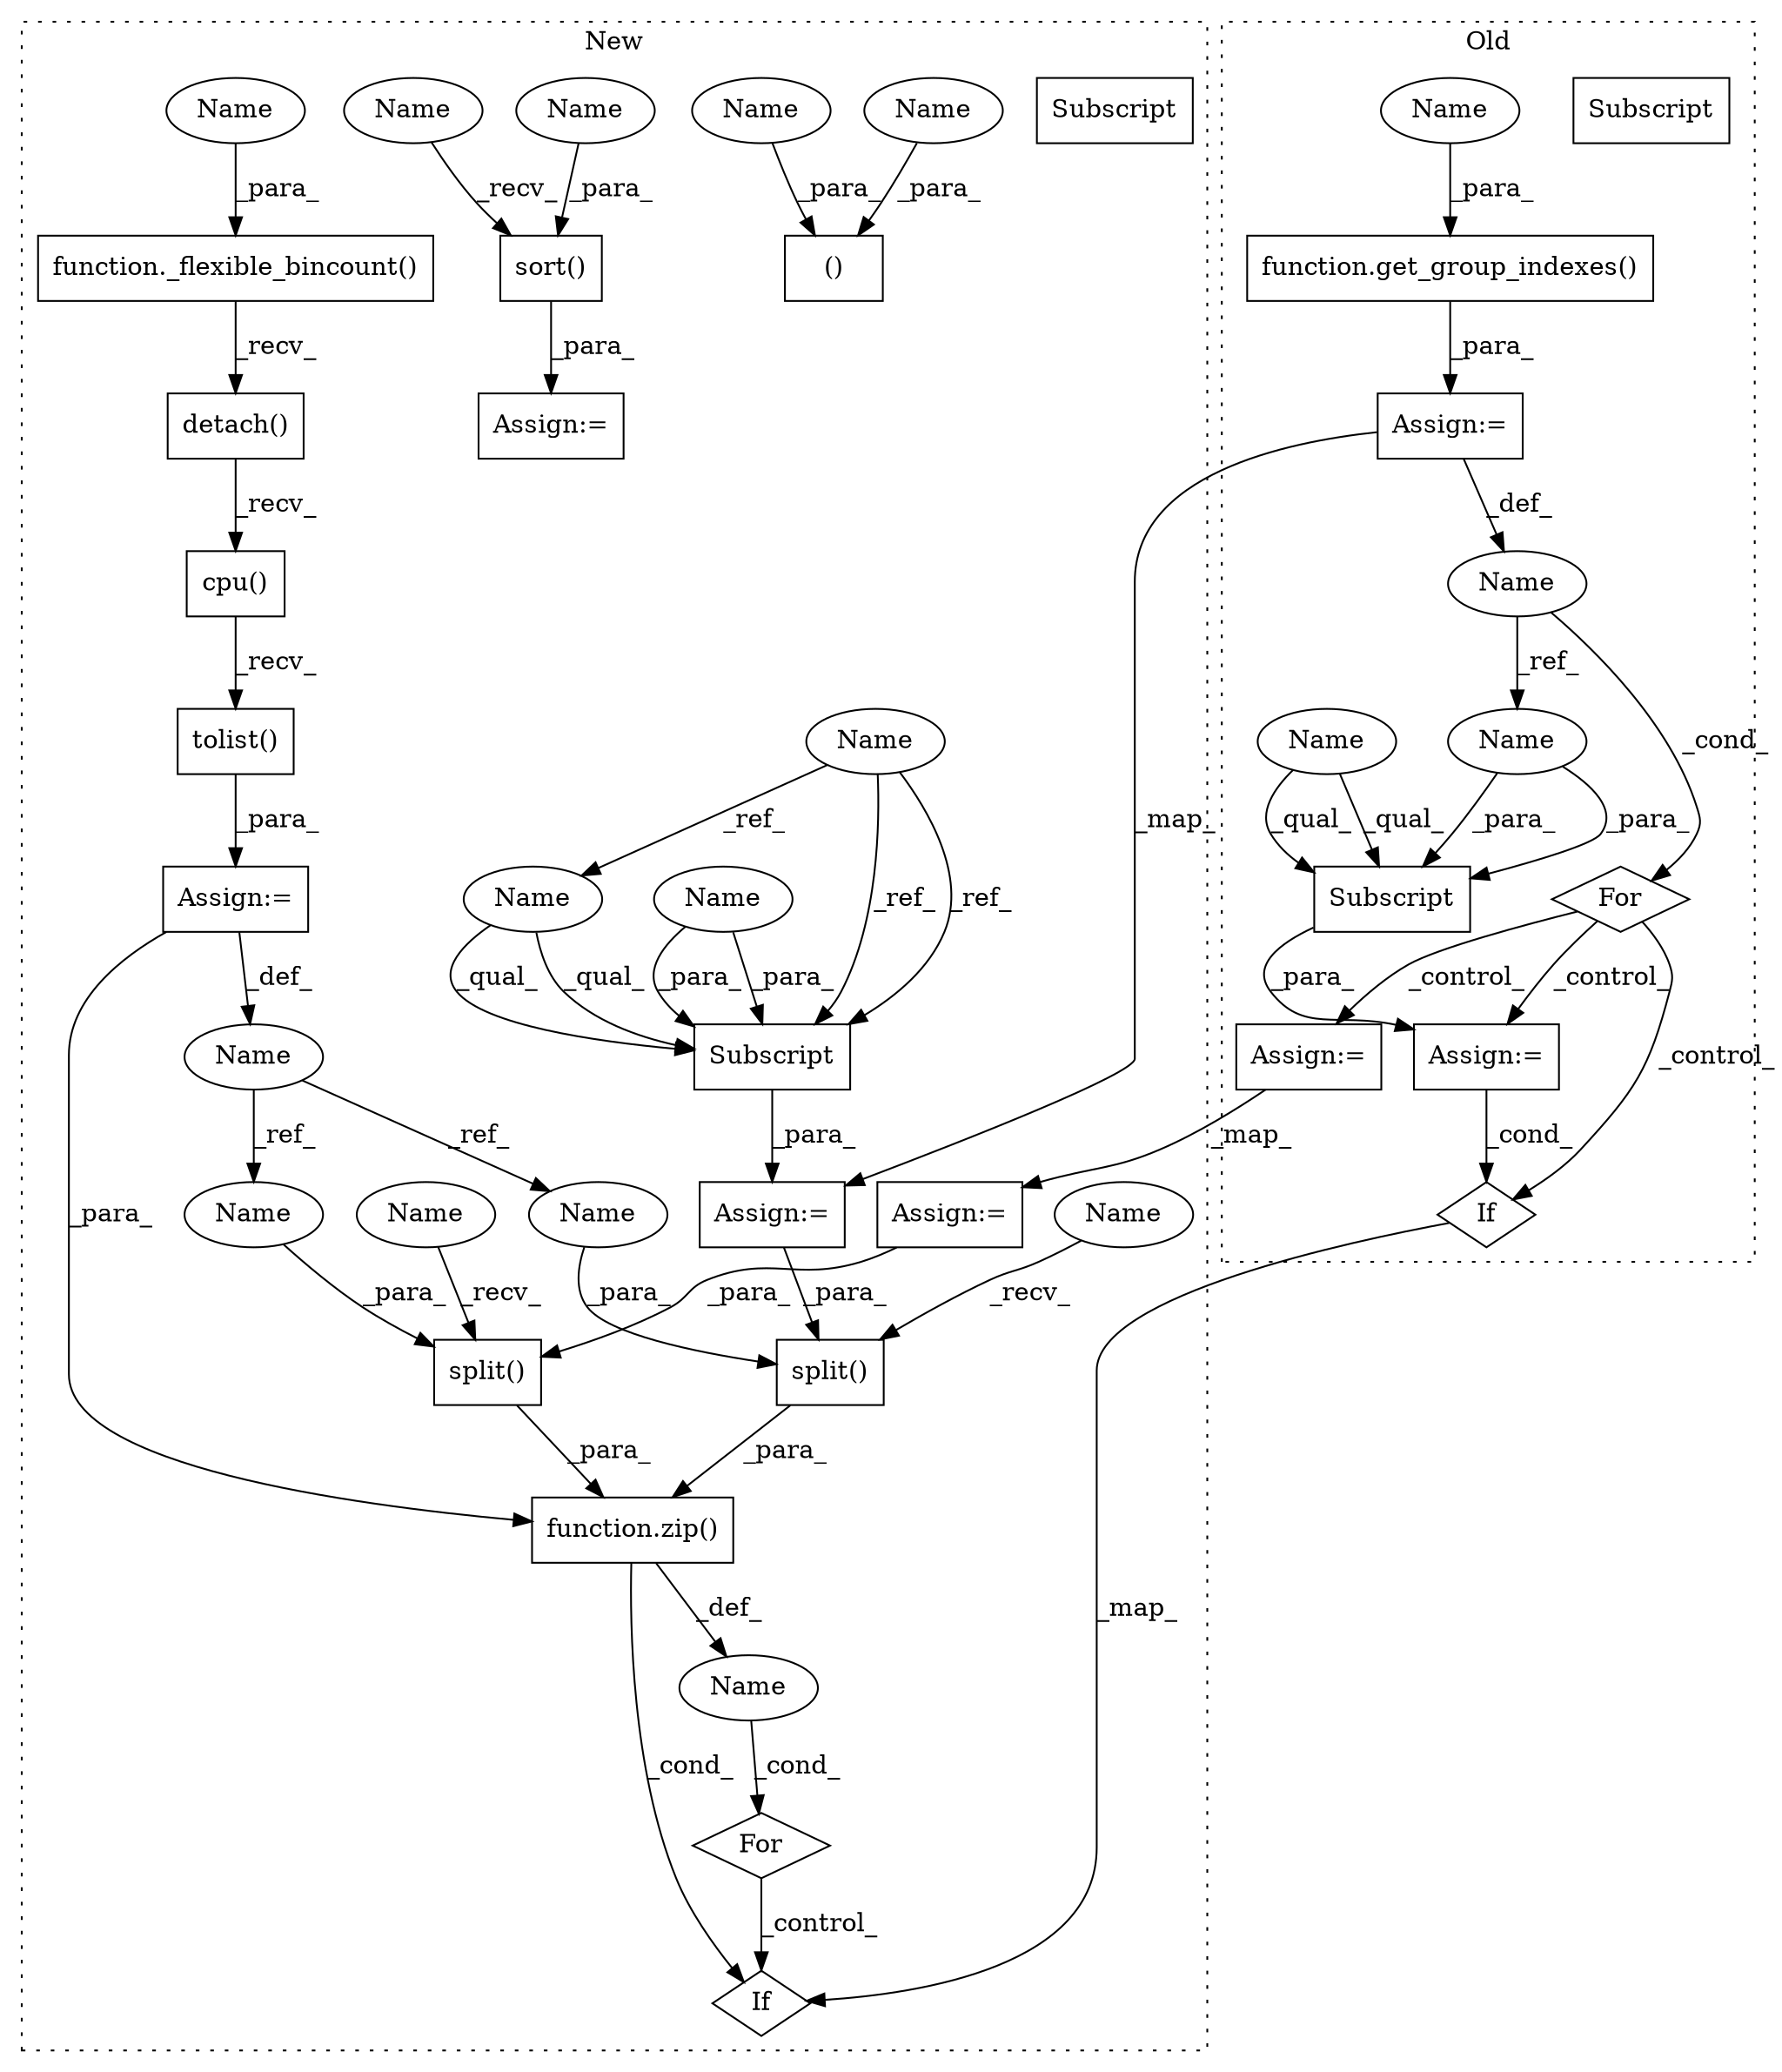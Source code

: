 digraph G {
subgraph cluster0 {
1 [label="function.get_group_indexes()" a="75" s="4046,4071" l="18,1" shape="box"];
4 [label="If" a="96" s="4194" l="3" shape="diamond"];
7 [label="Name" a="87" s="4086" l="5" shape="ellipse"];
8 [label="For" a="107" s="4082,4101" l="4,14" shape="diamond"];
18 [label="Assign:=" a="68" s="4043" l="3" shape="box"];
22 [label="Assign:=" a="68" s="4164" l="3" shape="box"];
23 [label="Subscript" a="63" s="4167,0" l="13,0" shape="box"];
27 [label="Assign:=" a="68" s="4125" l="3" shape="box"];
30 [label="Subscript" a="63" s="4167,0" l="13,0" shape="box"];
31 [label="Name" a="87" s="4167" l="6" shape="ellipse"];
32 [label="Name" a="87" s="4064" l="7" shape="ellipse"];
33 [label="Name" a="87" s="4174" l="5" shape="ellipse"];
label = "Old";
style="dotted";
}
subgraph cluster1 {
2 [label="detach()" a="75" s="4149" l="36" shape="box"];
3 [label="If" a="96" s="4378" l="3" shape="diamond"];
5 [label="Name" a="87" s="4243" l="11" shape="ellipse"];
6 [label="For" a="107" s="4227,4364" l="4,14" shape="diamond"];
9 [label="function._flexible_bincount()" a="75" s="4149,4175" l="19,1" shape="box"];
10 [label="sort()" a="75" s="4042,4060" l="11,1" shape="box"];
11 [label="split()" a="75" s="4315,4346" l="12,8" shape="box"];
12 [label="Name" a="87" s="4135" l="11" shape="ellipse"];
13 [label="split()" a="75" s="4275,4305" l="12,8" shape="box"];
14 [label="()" a="54" s="4030" l="9" shape="box"];
15 [label="Subscript" a="63" s="4078,0" l="14,0" shape="box"];
16 [label="Name" a="87" s="3938" l="5" shape="ellipse"];
17 [label="Assign:=" a="68" s="4075" l="3" shape="box"];
19 [label="function.zip()" a="75" s="4258,4354" l="17,10" shape="box"];
20 [label="Assign:=" a="68" s="4030" l="12" shape="box"];
21 [label="Assign:=" a="68" s="4146" l="3" shape="box"];
24 [label="cpu()" a="75" s="4149" l="42" shape="box"];
25 [label="tolist()" a="75" s="4149" l="51" shape="box"];
26 [label="Assign:=" a="68" s="4107" l="3" shape="box"];
28 [label="Name" a="87" s="4032" l="7" shape="ellipse"];
29 [label="Name" a="87" s="4084" l="7" shape="ellipse"];
34 [label="Name" a="87" s="4023" l="7" shape="ellipse"];
35 [label="Name" a="87" s="4053" l="7" shape="ellipse"];
36 [label="Name" a="87" s="4168" l="7" shape="ellipse"];
37 [label="Name" a="87" s="4335" l="11" shape="ellipse"];
38 [label="Name" a="87" s="4294" l="11" shape="ellipse"];
39 [label="Subscript" a="63" s="4078,0" l="14,0" shape="box"];
40 [label="Name" a="87" s="4078" l="5" shape="ellipse"];
41 [label="Name" a="87" s="4042" l="5" shape="ellipse"];
42 [label="Name" a="87" s="4315" l="5" shape="ellipse"];
43 [label="Name" a="87" s="4275" l="5" shape="ellipse"];
label = "New";
style="dotted";
}
1 -> 18 [label="_para_"];
2 -> 24 [label="_recv_"];
4 -> 3 [label="_map_"];
5 -> 6 [label="_cond_"];
6 -> 3 [label="_control_"];
7 -> 8 [label="_cond_"];
7 -> 33 [label="_ref_"];
8 -> 27 [label="_control_"];
8 -> 4 [label="_control_"];
8 -> 22 [label="_control_"];
9 -> 2 [label="_recv_"];
10 -> 20 [label="_para_"];
11 -> 19 [label="_para_"];
12 -> 37 [label="_ref_"];
12 -> 38 [label="_ref_"];
13 -> 19 [label="_para_"];
16 -> 39 [label="_ref_"];
16 -> 40 [label="_ref_"];
16 -> 39 [label="_ref_"];
17 -> 13 [label="_para_"];
18 -> 7 [label="_def_"];
18 -> 17 [label="_map_"];
19 -> 3 [label="_cond_"];
19 -> 5 [label="_def_"];
21 -> 19 [label="_para_"];
21 -> 12 [label="_def_"];
22 -> 4 [label="_cond_"];
24 -> 25 [label="_recv_"];
25 -> 21 [label="_para_"];
26 -> 11 [label="_para_"];
27 -> 26 [label="_map_"];
28 -> 14 [label="_para_"];
29 -> 39 [label="_para_"];
29 -> 39 [label="_para_"];
30 -> 22 [label="_para_"];
31 -> 30 [label="_qual_"];
31 -> 30 [label="_qual_"];
32 -> 1 [label="_para_"];
33 -> 30 [label="_para_"];
33 -> 30 [label="_para_"];
34 -> 14 [label="_para_"];
35 -> 10 [label="_para_"];
36 -> 9 [label="_para_"];
37 -> 11 [label="_para_"];
38 -> 13 [label="_para_"];
39 -> 17 [label="_para_"];
40 -> 39 [label="_qual_"];
40 -> 39 [label="_qual_"];
41 -> 10 [label="_recv_"];
42 -> 11 [label="_recv_"];
43 -> 13 [label="_recv_"];
}